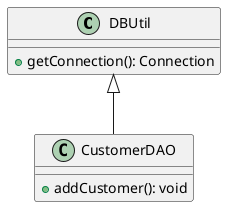 @startuml
'https://plantuml.com/class-diagram

class DBUtil {
    +getConnection(): Connection
}

class CustomerDAO {
    +addCustomer(): void
}

DBUtil <|-- CustomerDAO

@enduml